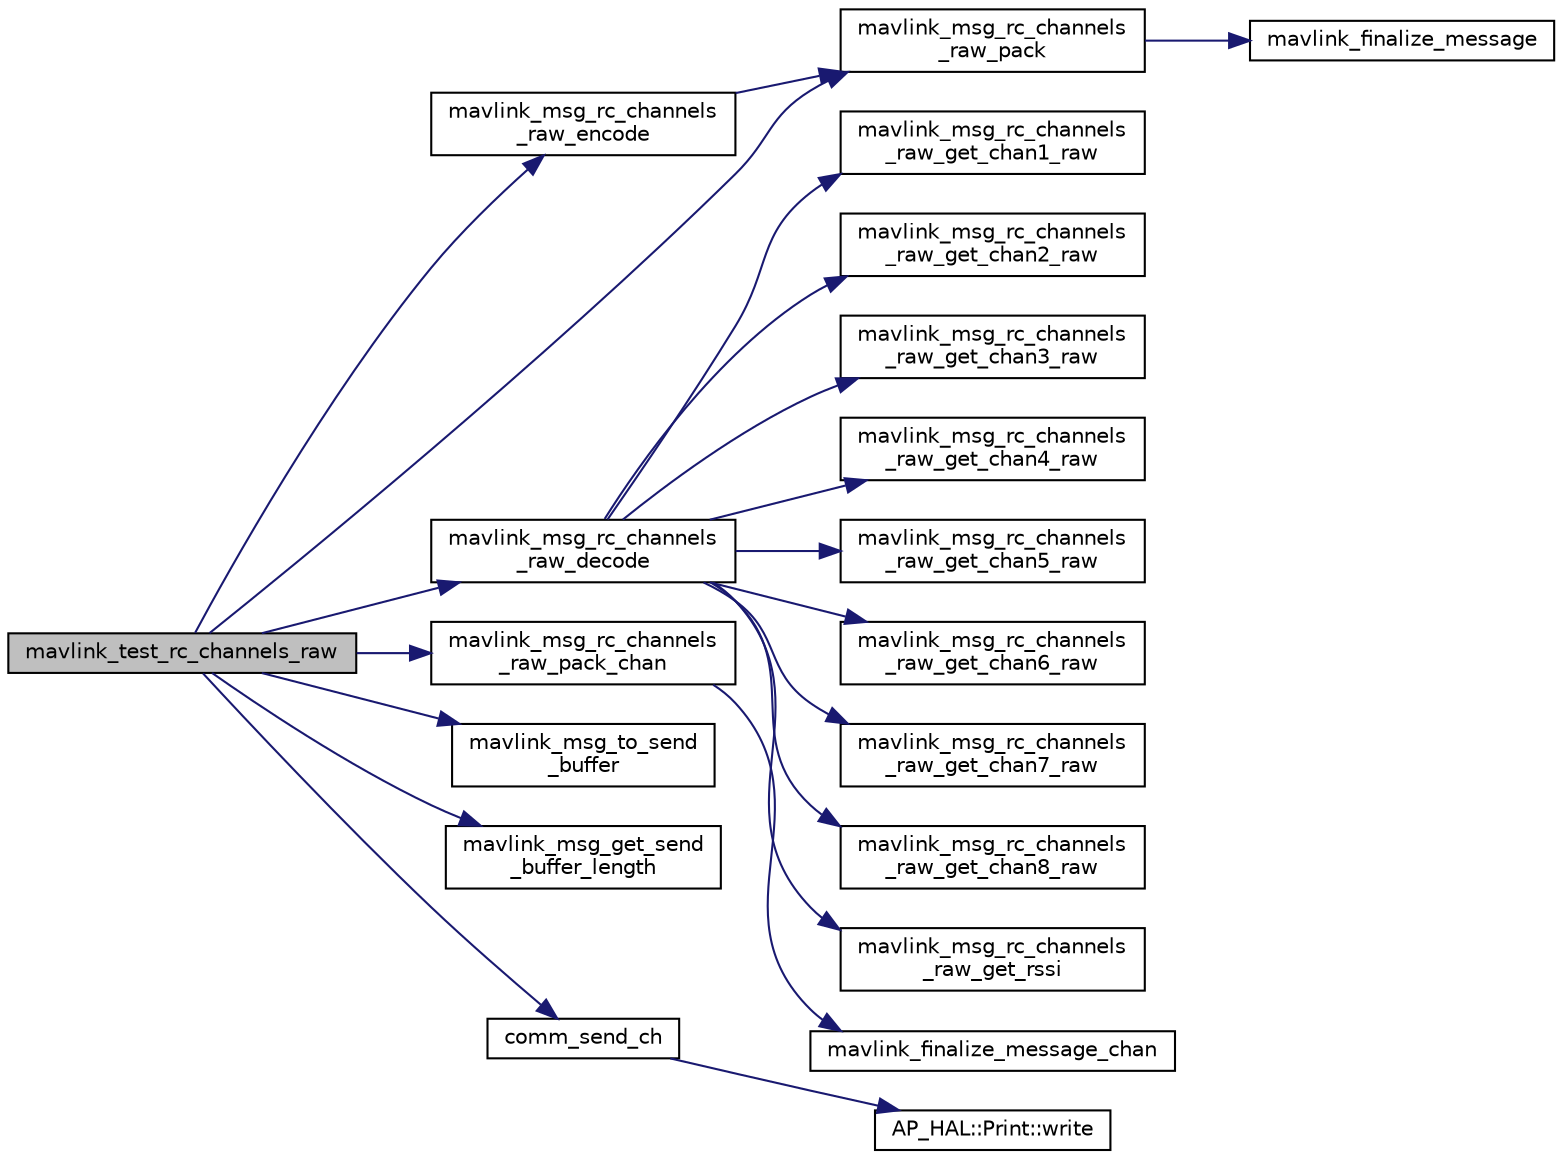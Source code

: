 digraph "mavlink_test_rc_channels_raw"
{
 // INTERACTIVE_SVG=YES
  edge [fontname="Helvetica",fontsize="10",labelfontname="Helvetica",labelfontsize="10"];
  node [fontname="Helvetica",fontsize="10",shape=record];
  rankdir="LR";
  Node1 [label="mavlink_test_rc_channels_raw",height=0.2,width=0.4,color="black", fillcolor="grey75", style="filled" fontcolor="black"];
  Node1 -> Node2 [color="midnightblue",fontsize="10",style="solid",fontname="Helvetica"];
  Node2 [label="mavlink_msg_rc_channels\l_raw_encode",height=0.2,width=0.4,color="black", fillcolor="white", style="filled",URL="$v0_89_2common_2mavlink__msg__rc__channels__raw_8h.html#ae84c32a2251a159ea777a0d0f165d7d2",tooltip="Encode a rc_channels_raw struct into a message. "];
  Node2 -> Node3 [color="midnightblue",fontsize="10",style="solid",fontname="Helvetica"];
  Node3 [label="mavlink_msg_rc_channels\l_raw_pack",height=0.2,width=0.4,color="black", fillcolor="white", style="filled",URL="$v0_89_2common_2mavlink__msg__rc__channels__raw_8h.html#a4dc2219744f3f4c69fbd3a8e8a4f5008",tooltip="Pack a rc_channels_raw message. "];
  Node3 -> Node4 [color="midnightblue",fontsize="10",style="solid",fontname="Helvetica"];
  Node4 [label="mavlink_finalize_message",height=0.2,width=0.4,color="black", fillcolor="white", style="filled",URL="$v0_89_2mavlink__helpers_8h.html#af3bea083c5ec83f5b6570b2bd4a817d0",tooltip="Finalize a MAVLink message with MAVLINK_COMM_0 as default channel. "];
  Node1 -> Node5 [color="midnightblue",fontsize="10",style="solid",fontname="Helvetica"];
  Node5 [label="mavlink_msg_rc_channels\l_raw_decode",height=0.2,width=0.4,color="black", fillcolor="white", style="filled",URL="$v0_89_2common_2mavlink__msg__rc__channels__raw_8h.html#a41084e38aeac8979aa9fa0d6668047b2",tooltip="Decode a rc_channels_raw message into a struct. "];
  Node5 -> Node6 [color="midnightblue",fontsize="10",style="solid",fontname="Helvetica"];
  Node6 [label="mavlink_msg_rc_channels\l_raw_get_chan1_raw",height=0.2,width=0.4,color="black", fillcolor="white", style="filled",URL="$v0_89_2common_2mavlink__msg__rc__channels__raw_8h.html#aceaec630477389dfe3f78ebff2a14f20",tooltip="Send a rc_channels_raw message. "];
  Node5 -> Node7 [color="midnightblue",fontsize="10",style="solid",fontname="Helvetica"];
  Node7 [label="mavlink_msg_rc_channels\l_raw_get_chan2_raw",height=0.2,width=0.4,color="black", fillcolor="white", style="filled",URL="$v0_89_2common_2mavlink__msg__rc__channels__raw_8h.html#a391d3b50ceec89a7b01ecbe9aaa8b98b",tooltip="Get field chan2_raw from rc_channels_raw message. "];
  Node5 -> Node8 [color="midnightblue",fontsize="10",style="solid",fontname="Helvetica"];
  Node8 [label="mavlink_msg_rc_channels\l_raw_get_chan3_raw",height=0.2,width=0.4,color="black", fillcolor="white", style="filled",URL="$v0_89_2common_2mavlink__msg__rc__channels__raw_8h.html#afe3fa0fedcdf2706261bbf23b65b5394",tooltip="Get field chan3_raw from rc_channels_raw message. "];
  Node5 -> Node9 [color="midnightblue",fontsize="10",style="solid",fontname="Helvetica"];
  Node9 [label="mavlink_msg_rc_channels\l_raw_get_chan4_raw",height=0.2,width=0.4,color="black", fillcolor="white", style="filled",URL="$v0_89_2common_2mavlink__msg__rc__channels__raw_8h.html#ac1b226ec2f03f5c3fa487bcee19c37d0",tooltip="Get field chan4_raw from rc_channels_raw message. "];
  Node5 -> Node10 [color="midnightblue",fontsize="10",style="solid",fontname="Helvetica"];
  Node10 [label="mavlink_msg_rc_channels\l_raw_get_chan5_raw",height=0.2,width=0.4,color="black", fillcolor="white", style="filled",URL="$v0_89_2common_2mavlink__msg__rc__channels__raw_8h.html#a167a324d94485dbb30613f773c31d0a8",tooltip="Get field chan5_raw from rc_channels_raw message. "];
  Node5 -> Node11 [color="midnightblue",fontsize="10",style="solid",fontname="Helvetica"];
  Node11 [label="mavlink_msg_rc_channels\l_raw_get_chan6_raw",height=0.2,width=0.4,color="black", fillcolor="white", style="filled",URL="$v0_89_2common_2mavlink__msg__rc__channels__raw_8h.html#a1e4f4dc6ddcb0f5ff45fdf08daf15d62",tooltip="Get field chan6_raw from rc_channels_raw message. "];
  Node5 -> Node12 [color="midnightblue",fontsize="10",style="solid",fontname="Helvetica"];
  Node12 [label="mavlink_msg_rc_channels\l_raw_get_chan7_raw",height=0.2,width=0.4,color="black", fillcolor="white", style="filled",URL="$v0_89_2common_2mavlink__msg__rc__channels__raw_8h.html#a6fb3dcede886bdf7ae4e2d154eb19d08",tooltip="Get field chan7_raw from rc_channels_raw message. "];
  Node5 -> Node13 [color="midnightblue",fontsize="10",style="solid",fontname="Helvetica"];
  Node13 [label="mavlink_msg_rc_channels\l_raw_get_chan8_raw",height=0.2,width=0.4,color="black", fillcolor="white", style="filled",URL="$v0_89_2common_2mavlink__msg__rc__channels__raw_8h.html#a0c445501ac705b6ae6989229d6973504",tooltip="Get field chan8_raw from rc_channels_raw message. "];
  Node5 -> Node14 [color="midnightblue",fontsize="10",style="solid",fontname="Helvetica"];
  Node14 [label="mavlink_msg_rc_channels\l_raw_get_rssi",height=0.2,width=0.4,color="black", fillcolor="white", style="filled",URL="$v0_89_2common_2mavlink__msg__rc__channels__raw_8h.html#a0dfa60c3ab4d510c81d2b7af34ed100a",tooltip="Get field rssi from rc_channels_raw message. "];
  Node1 -> Node3 [color="midnightblue",fontsize="10",style="solid",fontname="Helvetica"];
  Node1 -> Node15 [color="midnightblue",fontsize="10",style="solid",fontname="Helvetica"];
  Node15 [label="mavlink_msg_rc_channels\l_raw_pack_chan",height=0.2,width=0.4,color="black", fillcolor="white", style="filled",URL="$v0_89_2common_2mavlink__msg__rc__channels__raw_8h.html#a85db0c88783210658b689d9468db8e07",tooltip="Pack a rc_channels_raw message on a channel. "];
  Node15 -> Node16 [color="midnightblue",fontsize="10",style="solid",fontname="Helvetica"];
  Node16 [label="mavlink_finalize_message_chan",height=0.2,width=0.4,color="black", fillcolor="white", style="filled",URL="$v0_89_2mavlink__helpers_8h.html#aa66131138fc02101dcc73b4b556ab422",tooltip="Finalize a MAVLink message with channel assignment. "];
  Node1 -> Node17 [color="midnightblue",fontsize="10",style="solid",fontname="Helvetica"];
  Node17 [label="mavlink_msg_to_send\l_buffer",height=0.2,width=0.4,color="black", fillcolor="white", style="filled",URL="$v0_89_2mavlink__helpers_8h.html#afea0a9befa84822fd62c2899ea0d849e",tooltip="Pack a message to send it over a serial byte stream. "];
  Node1 -> Node18 [color="midnightblue",fontsize="10",style="solid",fontname="Helvetica"];
  Node18 [label="mavlink_msg_get_send\l_buffer_length",height=0.2,width=0.4,color="black", fillcolor="white", style="filled",URL="$v0_89_2protocol_8h.html#aa86c08f27aabb7a2e12a67f189f590c8",tooltip="Get the required buffer size for this message. "];
  Node1 -> Node19 [color="midnightblue",fontsize="10",style="solid",fontname="Helvetica"];
  Node19 [label="comm_send_ch",height=0.2,width=0.4,color="black", fillcolor="white", style="filled",URL="$GCS__MAVLink_8h.html#ab753873a1ee10adedd0ce246311468f8"];
  Node19 -> Node20 [color="midnightblue",fontsize="10",style="solid",fontname="Helvetica"];
  Node20 [label="AP_HAL::Print::write",height=0.2,width=0.4,color="black", fillcolor="white", style="filled",URL="$classAP__HAL_1_1Print.html#acc65391952a43334f8f5c9bef341f501"];
}
